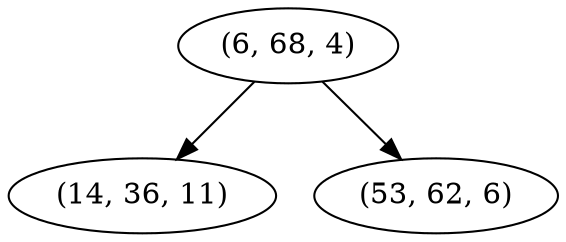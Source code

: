 digraph tree {
    "(6, 68, 4)";
    "(14, 36, 11)";
    "(53, 62, 6)";
    "(6, 68, 4)" -> "(14, 36, 11)";
    "(6, 68, 4)" -> "(53, 62, 6)";
}
